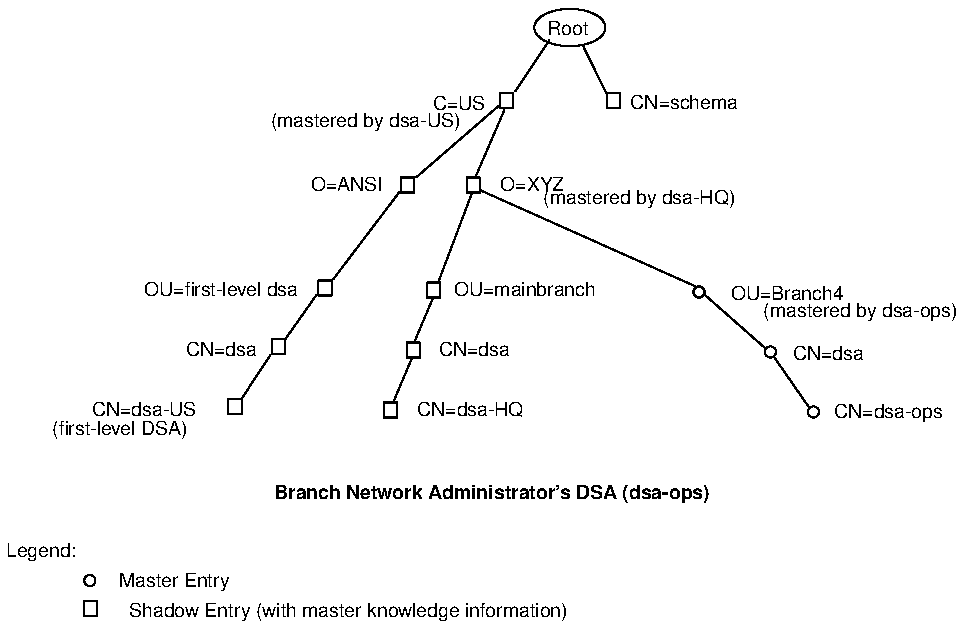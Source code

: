 ...\" @OSF_COPYRIGHT@
...\" COPYRIGHT NOTICE
...\" Copyright (c) 1990, 1991, 1992, 1993 Open Software Foundation, Inc.
...\" ALL RIGHTS RESERVED (DCE).  See the file named COPYRIGHT.DCE in the
...\" src directory for the full copyright text.
...\" 
...\" HISTORY
...\" $Log: fig17.newtreejoe.pic,v $
...\" Revision 1.1.2.1  1994/08/04  21:02:14  hal
...\" 	Create DCE GDS Admin Gd & Ref from GDS parts of Adm Gd & Cmd Ref; fix log
...\" 	[1994/08/04  20:37:39  hal]
...\"
...\" Revision 1.1.2.4  1993/01/28  19:09:07  dbelch
...\" 	Embedding copyright notice
...\" 	[1993/01/28  18:37:35  dbelch]
...\" 
...\" Revision 1.1.2.3  1993/01/10  16:47:23  rnollman
...\" 	fixed illustrations - replaced Joe and Mary with Branch and Corporate Network
...\" 	Administrator
...\" 	[1993/01/10  16:47:02  rnollman]
...\" 
...\" Revision 1.1.2.2  1992/12/03  22:37:23  rnollman
...\" 	update file after Munich
...\" 	[1992/12/03  22:36:28  rnollman]
...\" 
...\" 	new illustration
...\" 	[1992/11/25  18:20:29  rnollman]
...\" 
...\" $EndLog$
.PS
scale = 106.667
"\f(HB\s7 Branch Network Administrator's DSA (dsa-ops)\s0\fP"  at 257, 67
"\fH\s7O=XYZ\s0\fP"  at 280, 231
"\fH\s7OU=first-level dsa\s0\fP"  at 114, 175
"\fH\s7CN=dsa\s0\fP"  at 114, 143
"\fH\s7CN=dsa-US\s0\fP"  at 73, 111
"\fH\s7CN=dsa-HQ\s0\fP"  at 247, 111
"\fH\s7CN=dsa\s0\fP"  at 249, 143
"\fH\s7OU=mainbranch\s0\fP"  at 276, 175
line   from 216, 139 \
	to 206, 115 
line   from 227, 171 \
	to 217, 147 
box  wid 7 ht 8 at 216.5, 143
box  wid 7 ht 8 at 227.5, 175
box  wid 7 ht 8 at 204.5, 111
box  wid 7 ht 8 at 121.5, 113
box  wid 7 ht 8 at 144.5, 145
line   from 140, 140 \
	to 125, 117 
box  wid 7 ht 8 at 169.5, 176
line   from 165, 172 \
	to 148, 149 
"\fH\s7(first-level DSA)\s0\fP"  at 60, 101
line   from 409, 139 \
	to 427, 113 
circle radius 3 at 430, 110
circle radius 3 at 407, 142
"\fH\s7CN=dsa\s0\fP"  at 438, 141
"\fH\s7OU=Branch4\s0\fP"  at 416, 173
circle radius 3 at 369, 174
line   from 372, 172 \
	to 404, 144 
box  wid 7 ht 8 at 213.5, 231
line   from 209, 227 \
	to 174, 181 
box  wid 7 ht 8 at 248.5, 231
line   from 248, 227 \
	to 230, 179 
line   from 252, 228 \
	to 367, 177 
"\fH\s7O=ANSI\s0\fP"  at 181, 231
"\fH\s7Root\s0\fP"  at 299, 314
ellipse wid 38 ht 20 at 300, 315
box  wid 7 ht 8 at 323.5, 276
"\fH\s7CN=schema\s0\fP"  at 361, 275
line   from 271, 281 \
	to 289, 308 
box  wid 7 ht 8 at 266.5, 276
line   from 307, 305 \
	to 320, 279 
"\fH\s7C=US\s0\fP"  at 241, 274
line   from 265, 271 \
	to 250, 236 
line   from 262, 273 \
	to 218, 235 
"\fH\s7Shadow Entry (with master knowledge information)\s0\fP"  at 182, 4
box  wid 7 ht 8 at 44.5, 5
"\fH\s7Master Entry\s0\fP"  at 89, 20
circle radius 3 at 44, 20
"\fH\s7Legend:\s0\fP"  at 18, 36
"\fH\s7CN=dsa-ops\s0\fP"  at 470, 110
"\fH\s7(mastered by dsa-ops)\s0\fP"  at 455, 164
"\fH\s7(mastered by dsa-HQ)\s0\fP"  at 337, 224
"\fH\s7(mastered by dsa-US)\s0\fP"  at 191, 265
.PE
